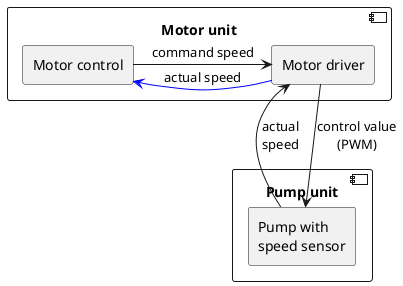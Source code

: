 ![](../rendered/MotorComponent2.svg)
@startuml
  component "Motor unit" as motorunit {
    rectangle "Motor control" as motorcontrol
    rectangle "Motor driver" as motordriver
  }
  component "Pump unit" as pumpunit {
    rectangle "Pump with\nspeed sensor" as motor
  }

  motorcontrol -r-> motordriver: "command speed"
  motordriver -[#blue]l-> motorcontrol: "actual speed"
  motor -u-> motordriver: "actual\nspeed"
  motordriver -d-> motor: "control value\n(PWM)"
@enduml
